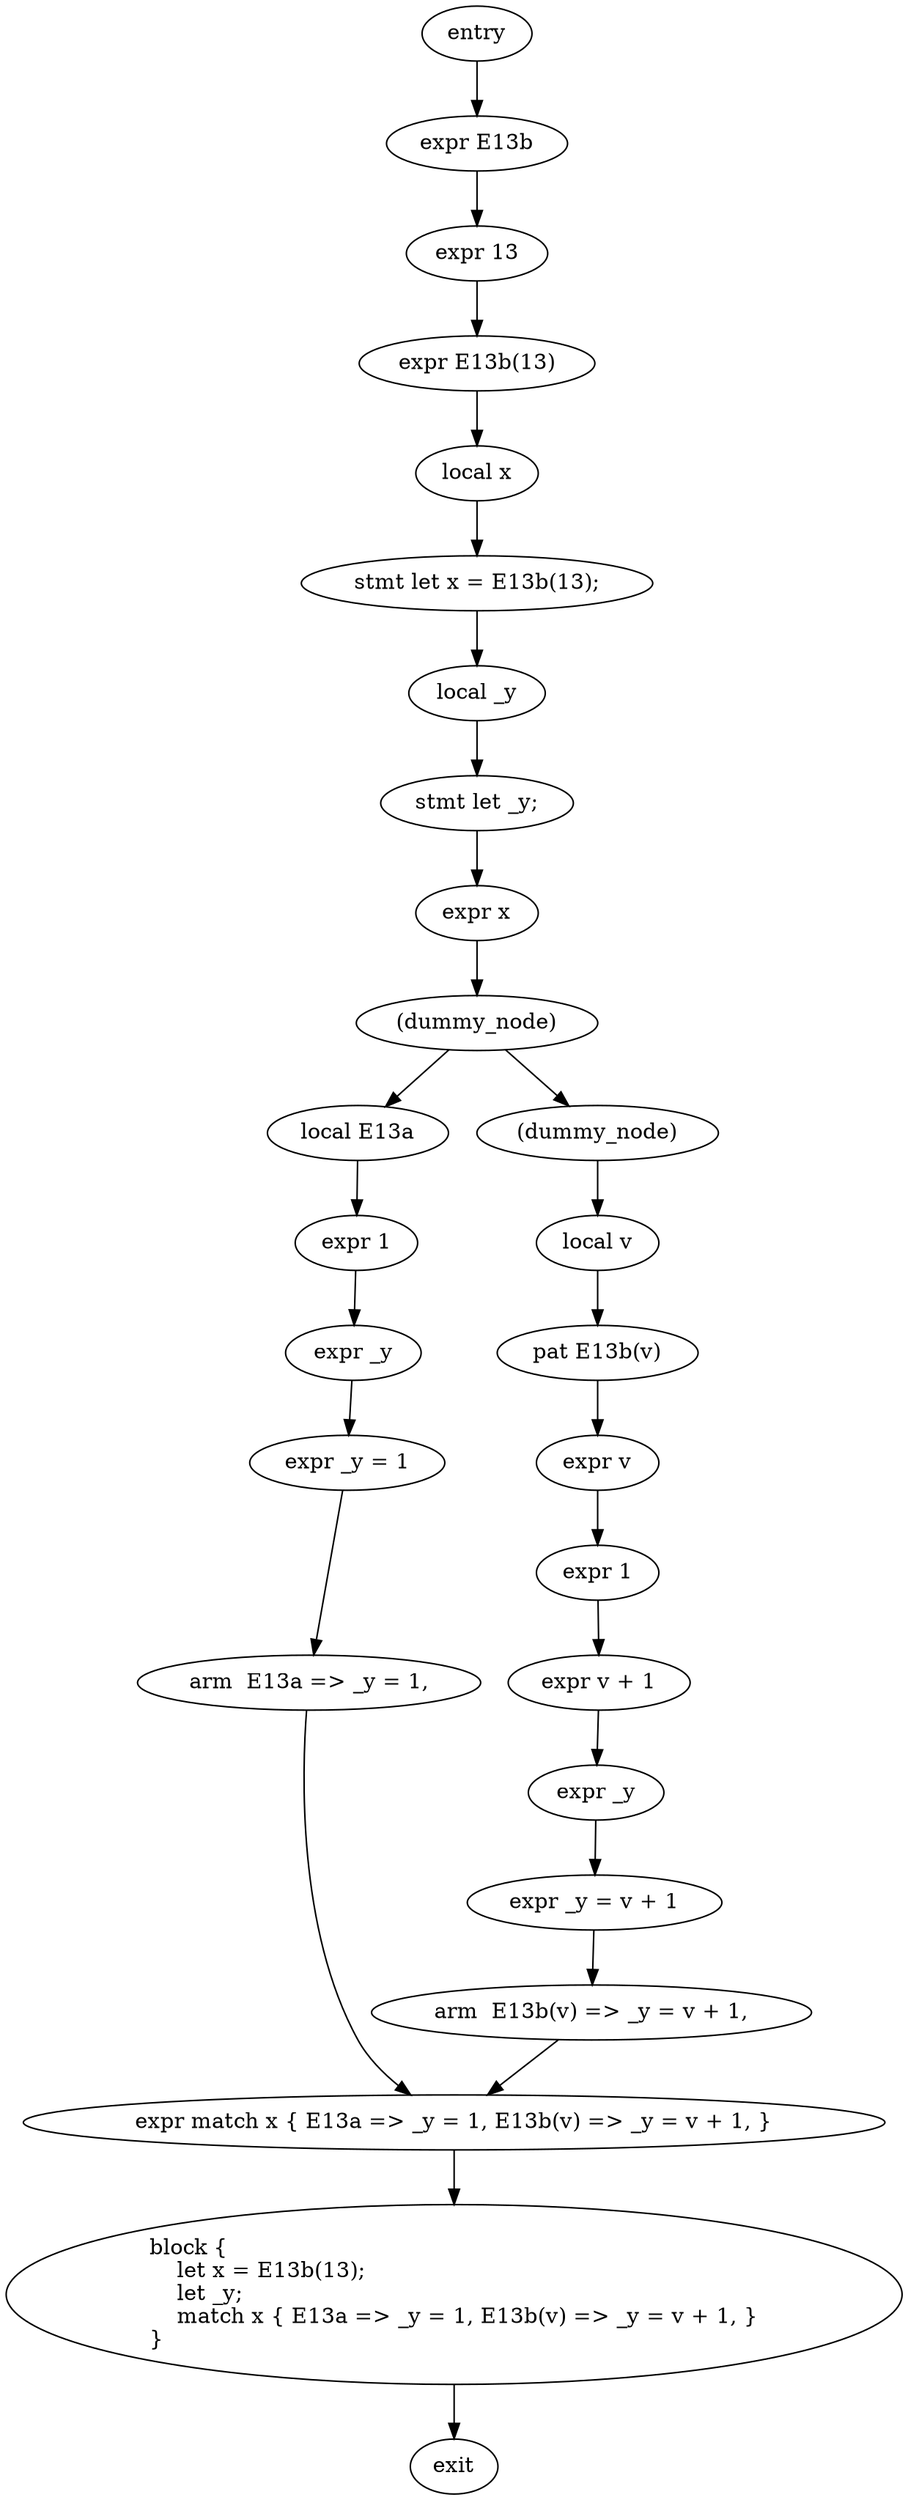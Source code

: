 digraph block {
    N0[label="entry"];
    N1[label="exit"];
    N2[label="expr E13b"];
    N3[label="expr 13"];
    N4[label="expr E13b(13)"];
    N5[label="local x"];
    N6[label="stmt let x = E13b(13);"];
    N7[label="local _y"];
    N8[label="stmt let _y;"];
    N9[label="expr x"];
    N10[label="expr match x { E13a => _y = 1, E13b(v) => _y = v + 1, }"];
    N11[label="(dummy_node)"];
    N12[label="local E13a"];
    N13[label="expr 1"];
    N14[label="expr _y"];
    N15[label="expr _y = 1"];
    N16[label="arm  E13a => _y = 1,"];
    N17[label="(dummy_node)"];
    N18[label="local v"];
    N19[label="pat E13b(v)"];
    N20[label="expr v"];
    N21[label="expr 1"];
    N22[label="expr v + 1"];
    N23[label="expr _y"];
    N24[label="expr _y = v + 1"];
    N25[label="arm  E13b(v) => _y = v + 1,"];
    N26[label="block {\l    let x = E13b(13);\l    let _y;\l    match x { E13a => _y = 1, E13b(v) => _y = v + 1, }\l}\l"];
    N0 -> N2;
    N2 -> N3;
    N3 -> N4;
    N4 -> N5;
    N5 -> N6;
    N6 -> N7;
    N7 -> N8;
    N8 -> N9;
    N9 -> N11;
    N11 -> N12;
    N12 -> N13;
    N13 -> N14;
    N14 -> N15;
    N15 -> N16;
    N16 -> N10;
    N11 -> N17;
    N17 -> N18;
    N18 -> N19;
    N19 -> N20;
    N20 -> N21;
    N21 -> N22;
    N22 -> N23;
    N23 -> N24;
    N24 -> N25;
    N25 -> N10;
    N10 -> N26;
    N26 -> N1;
}
